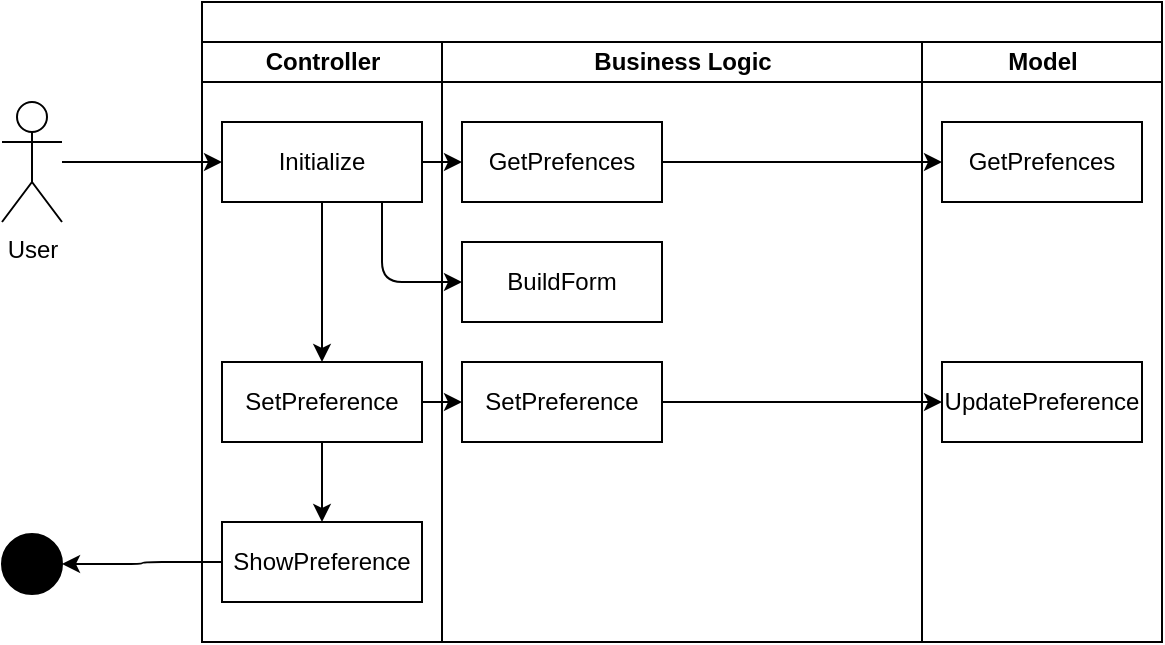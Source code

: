 <mxfile>
    <diagram id="tRai67khdU9_GFUSejPN" name="Page-1">
        <mxGraphModel dx="832" dy="471" grid="1" gridSize="10" guides="1" tooltips="1" connect="1" arrows="1" fold="1" page="1" pageScale="1" pageWidth="850" pageHeight="1100" math="0" shadow="0">
            <root>
                <mxCell id="0"/>
                <mxCell id="1" parent="0"/>
                <mxCell id="2" value="" style="swimlane;childLayout=stackLayout;resizeParent=1;resizeParentMax=0;startSize=20;html=1;" parent="1" vertex="1">
                    <mxGeometry x="230.0" y="100" width="480" height="320" as="geometry"/>
                </mxCell>
                <mxCell id="3" value="Controller" style="swimlane;startSize=20;html=1;" parent="2" vertex="1">
                    <mxGeometry y="20" width="120" height="300" as="geometry"/>
                </mxCell>
                <mxCell id="4" value="" style="edgeStyle=none;html=1;" parent="3" source="5" target="7" edge="1">
                    <mxGeometry relative="1" as="geometry"/>
                </mxCell>
                <mxCell id="5" value="Initialize" style="rounded=0;whiteSpace=wrap;html=1;" parent="3" vertex="1">
                    <mxGeometry x="10" y="40" width="100" height="40" as="geometry"/>
                </mxCell>
                <mxCell id="6" value="" style="edgeStyle=orthogonalEdgeStyle;html=1;fontSize=15;" parent="3" source="7" target="8" edge="1">
                    <mxGeometry relative="1" as="geometry"/>
                </mxCell>
                <mxCell id="7" value="SetPreference" style="rounded=0;whiteSpace=wrap;html=1;" parent="3" vertex="1">
                    <mxGeometry x="10.0" y="160" width="100" height="40" as="geometry"/>
                </mxCell>
                <mxCell id="8" value="ShowPreference" style="rounded=0;whiteSpace=wrap;html=1;" parent="3" vertex="1">
                    <mxGeometry x="10.0" y="240" width="100" height="40" as="geometry"/>
                </mxCell>
                <mxCell id="9" value="Business Logic" style="swimlane;startSize=20;html=1;" parent="2" vertex="1">
                    <mxGeometry x="120" y="20" width="240" height="300" as="geometry"/>
                </mxCell>
                <mxCell id="10" value="SetPreference" style="rounded=0;whiteSpace=wrap;html=1;" parent="9" vertex="1">
                    <mxGeometry x="10.0" y="160" width="100" height="40" as="geometry"/>
                </mxCell>
                <mxCell id="19" value="GetPrefences" style="rounded=0;whiteSpace=wrap;html=1;" parent="9" vertex="1">
                    <mxGeometry x="10.0" y="40" width="100" height="40" as="geometry"/>
                </mxCell>
                <mxCell id="23" value="BuildForm" style="rounded=0;whiteSpace=wrap;html=1;" vertex="1" parent="9">
                    <mxGeometry x="10.0" y="100" width="100" height="40" as="geometry"/>
                </mxCell>
                <mxCell id="11" value="Model" style="swimlane;startSize=20;html=1;" parent="2" vertex="1">
                    <mxGeometry x="360" y="20" width="120" height="300" as="geometry"/>
                </mxCell>
                <mxCell id="12" value="UpdatePreference" style="rounded=0;whiteSpace=wrap;html=1;" parent="11" vertex="1">
                    <mxGeometry x="10.0" y="160" width="100" height="40" as="geometry"/>
                </mxCell>
                <mxCell id="21" value="GetPrefences" style="rounded=0;whiteSpace=wrap;html=1;" parent="11" vertex="1">
                    <mxGeometry x="10.0" y="40" width="100" height="40" as="geometry"/>
                </mxCell>
                <mxCell id="13" value="" style="edgeStyle=none;html=1;" parent="2" source="7" target="10" edge="1">
                    <mxGeometry relative="1" as="geometry"/>
                </mxCell>
                <mxCell id="14" style="edgeStyle=none;html=1;" parent="2" source="10" target="12" edge="1">
                    <mxGeometry relative="1" as="geometry"/>
                </mxCell>
                <mxCell id="20" value="" style="edgeStyle=none;html=1;" parent="2" source="5" target="19" edge="1">
                    <mxGeometry relative="1" as="geometry"/>
                </mxCell>
                <mxCell id="22" value="" style="edgeStyle=none;html=1;" parent="2" source="19" target="21" edge="1">
                    <mxGeometry relative="1" as="geometry"/>
                </mxCell>
                <mxCell id="24" style="edgeStyle=orthogonalEdgeStyle;html=1;" edge="1" parent="2" source="5" target="23">
                    <mxGeometry relative="1" as="geometry">
                        <Array as="points">
                            <mxPoint x="90" y="140"/>
                        </Array>
                    </mxGeometry>
                </mxCell>
                <mxCell id="15" style="edgeStyle=none;html=1;" parent="1" source="16" target="5" edge="1">
                    <mxGeometry relative="1" as="geometry"/>
                </mxCell>
                <mxCell id="16" value="User" style="shape=umlActor;verticalLabelPosition=bottom;verticalAlign=top;html=1;outlineConnect=0;" parent="1" vertex="1">
                    <mxGeometry x="130" y="150" width="30" height="60" as="geometry"/>
                </mxCell>
                <mxCell id="17" value="" style="ellipse;fillColor=strokeColor;fontSize=15;" parent="1" vertex="1">
                    <mxGeometry x="130" y="366" width="30" height="30" as="geometry"/>
                </mxCell>
                <mxCell id="18" style="edgeStyle=orthogonalEdgeStyle;html=1;fontSize=15;" parent="1" source="8" target="17" edge="1">
                    <mxGeometry relative="1" as="geometry"/>
                </mxCell>
            </root>
        </mxGraphModel>
    </diagram>
</mxfile>